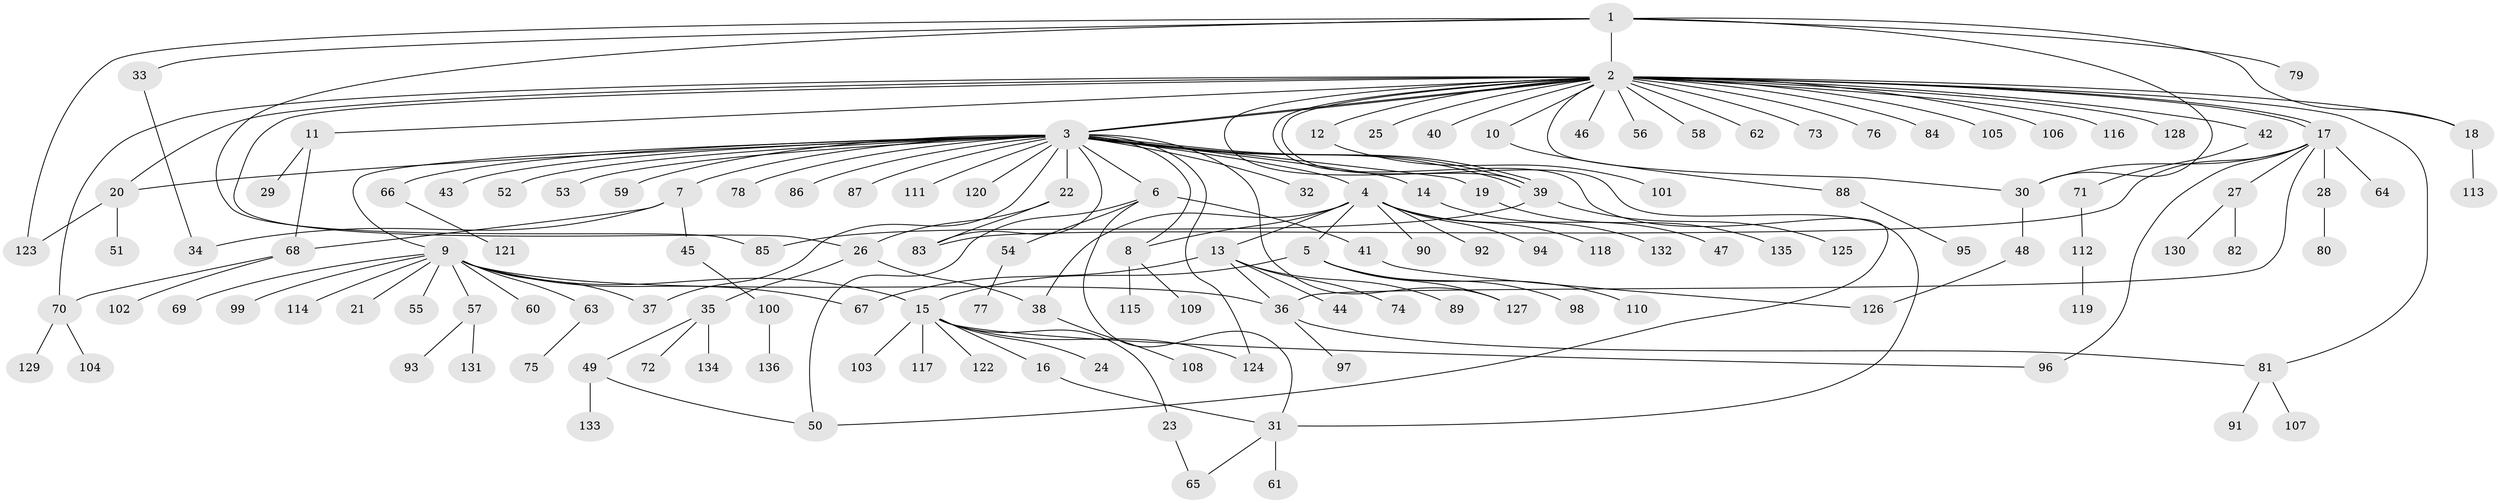 // coarse degree distribution, {3: 0.1134020618556701, 28: 0.010309278350515464, 25: 0.010309278350515464, 9: 0.020618556701030927, 4: 0.05154639175257732, 5: 0.020618556701030927, 12: 0.010309278350515464, 2: 0.20618556701030927, 1: 0.5360824742268041, 7: 0.020618556701030927}
// Generated by graph-tools (version 1.1) at 2025/50/03/04/25 22:50:29]
// undirected, 136 vertices, 169 edges
graph export_dot {
  node [color=gray90,style=filled];
  1;
  2;
  3;
  4;
  5;
  6;
  7;
  8;
  9;
  10;
  11;
  12;
  13;
  14;
  15;
  16;
  17;
  18;
  19;
  20;
  21;
  22;
  23;
  24;
  25;
  26;
  27;
  28;
  29;
  30;
  31;
  32;
  33;
  34;
  35;
  36;
  37;
  38;
  39;
  40;
  41;
  42;
  43;
  44;
  45;
  46;
  47;
  48;
  49;
  50;
  51;
  52;
  53;
  54;
  55;
  56;
  57;
  58;
  59;
  60;
  61;
  62;
  63;
  64;
  65;
  66;
  67;
  68;
  69;
  70;
  71;
  72;
  73;
  74;
  75;
  76;
  77;
  78;
  79;
  80;
  81;
  82;
  83;
  84;
  85;
  86;
  87;
  88;
  89;
  90;
  91;
  92;
  93;
  94;
  95;
  96;
  97;
  98;
  99;
  100;
  101;
  102;
  103;
  104;
  105;
  106;
  107;
  108;
  109;
  110;
  111;
  112;
  113;
  114;
  115;
  116;
  117;
  118;
  119;
  120;
  121;
  122;
  123;
  124;
  125;
  126;
  127;
  128;
  129;
  130;
  131;
  132;
  133;
  134;
  135;
  136;
  1 -- 2;
  1 -- 18;
  1 -- 30;
  1 -- 33;
  1 -- 79;
  1 -- 85;
  1 -- 123;
  2 -- 3;
  2 -- 3;
  2 -- 10;
  2 -- 11;
  2 -- 12;
  2 -- 17;
  2 -- 17;
  2 -- 18;
  2 -- 20;
  2 -- 25;
  2 -- 26;
  2 -- 30;
  2 -- 31;
  2 -- 39;
  2 -- 40;
  2 -- 42;
  2 -- 46;
  2 -- 50;
  2 -- 56;
  2 -- 58;
  2 -- 62;
  2 -- 70;
  2 -- 73;
  2 -- 76;
  2 -- 81;
  2 -- 84;
  2 -- 105;
  2 -- 106;
  2 -- 116;
  2 -- 128;
  3 -- 4;
  3 -- 6;
  3 -- 7;
  3 -- 8;
  3 -- 9;
  3 -- 14;
  3 -- 19;
  3 -- 20;
  3 -- 22;
  3 -- 32;
  3 -- 37;
  3 -- 39;
  3 -- 39;
  3 -- 39;
  3 -- 43;
  3 -- 52;
  3 -- 53;
  3 -- 59;
  3 -- 66;
  3 -- 78;
  3 -- 83;
  3 -- 86;
  3 -- 87;
  3 -- 111;
  3 -- 120;
  3 -- 124;
  3 -- 127;
  4 -- 5;
  4 -- 8;
  4 -- 13;
  4 -- 38;
  4 -- 90;
  4 -- 92;
  4 -- 94;
  4 -- 118;
  4 -- 132;
  5 -- 15;
  5 -- 98;
  5 -- 110;
  5 -- 127;
  6 -- 31;
  6 -- 41;
  6 -- 50;
  6 -- 54;
  7 -- 34;
  7 -- 45;
  7 -- 68;
  8 -- 109;
  8 -- 115;
  9 -- 15;
  9 -- 21;
  9 -- 36;
  9 -- 37;
  9 -- 55;
  9 -- 57;
  9 -- 60;
  9 -- 63;
  9 -- 67;
  9 -- 69;
  9 -- 99;
  9 -- 114;
  10 -- 88;
  11 -- 29;
  11 -- 68;
  12 -- 101;
  13 -- 36;
  13 -- 44;
  13 -- 67;
  13 -- 74;
  13 -- 89;
  14 -- 47;
  15 -- 16;
  15 -- 23;
  15 -- 24;
  15 -- 96;
  15 -- 103;
  15 -- 117;
  15 -- 122;
  15 -- 124;
  16 -- 31;
  17 -- 27;
  17 -- 28;
  17 -- 30;
  17 -- 36;
  17 -- 64;
  17 -- 83;
  17 -- 96;
  18 -- 113;
  19 -- 135;
  20 -- 51;
  20 -- 123;
  22 -- 26;
  22 -- 83;
  23 -- 65;
  26 -- 35;
  26 -- 38;
  27 -- 82;
  27 -- 130;
  28 -- 80;
  30 -- 48;
  31 -- 61;
  31 -- 65;
  33 -- 34;
  35 -- 49;
  35 -- 72;
  35 -- 134;
  36 -- 81;
  36 -- 97;
  38 -- 108;
  39 -- 85;
  39 -- 125;
  41 -- 126;
  42 -- 71;
  45 -- 100;
  48 -- 126;
  49 -- 50;
  49 -- 133;
  54 -- 77;
  57 -- 93;
  57 -- 131;
  63 -- 75;
  66 -- 121;
  68 -- 70;
  68 -- 102;
  70 -- 104;
  70 -- 129;
  71 -- 112;
  81 -- 91;
  81 -- 107;
  88 -- 95;
  100 -- 136;
  112 -- 119;
}
